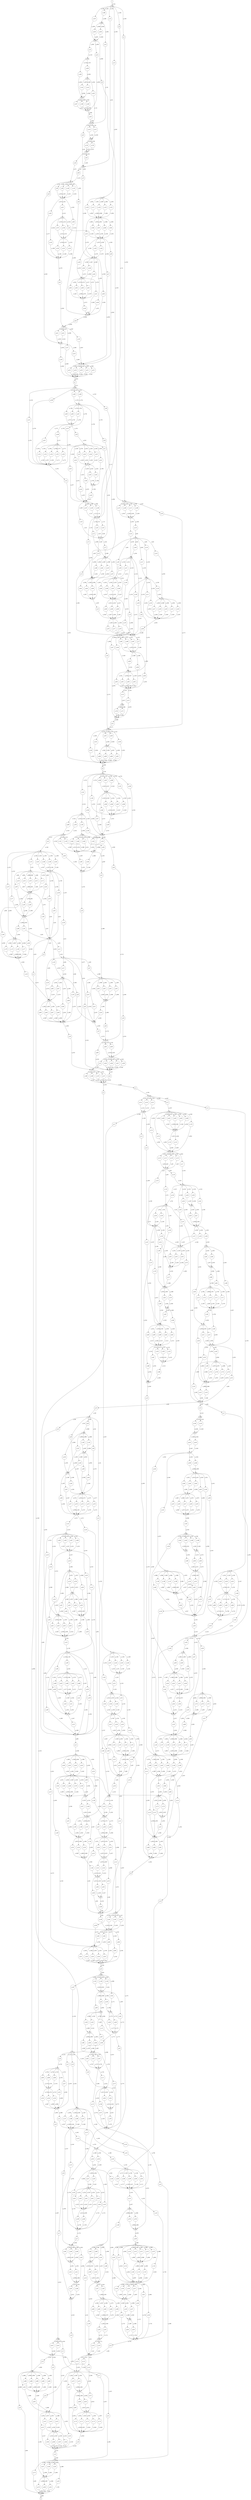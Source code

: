 digraph G {
subgraph place
 {
graph [shape=circle,color=gray];
node [shape=circle];
i;
o;
p_0;
p_1;
p_10;
p_100;
p_101;
p_102;
p_103;
p_104;
p_105;
p_106;
p_107;
p_108;
p_109;
p_11;
p_110;
p_111;
p_112;
p_113;
p_114;
p_115;
p_116;
p_117;
p_118;
p_119;
p_12;
p_120;
p_121;
p_122;
p_123;
p_124;
p_125;
p_126;
p_127;
p_128;
p_129;
p_13;
p_130;
p_131;
p_132;
p_133;
p_134;
p_135;
p_136;
p_137;
p_138;
p_139;
p_14;
p_140;
p_141;
p_142;
p_143;
p_144;
p_145;
p_146;
p_147;
p_148;
p_149;
p_15;
p_150;
p_151;
p_152;
p_153;
p_154;
p_155;
p_156;
p_157;
p_158;
p_159;
p_16;
p_160;
p_161;
p_162;
p_163;
p_164;
p_165;
p_166;
p_167;
p_168;
p_169;
p_17;
p_170;
p_171;
p_172;
p_173;
p_174;
p_175;
p_176;
p_177;
p_178;
p_179;
p_18;
p_180;
p_181;
p_182;
p_183;
p_184;
p_185;
p_186;
p_187;
p_188;
p_189;
p_19;
p_190;
p_191;
p_192;
p_193;
p_194;
p_195;
p_196;
p_197;
p_198;
p_199;
p_2;
p_20;
p_200;
p_201;
p_202;
p_203;
p_204;
p_205;
p_206;
p_207;
p_208;
p_209;
p_21;
p_210;
p_211;
p_212;
p_213;
p_214;
p_215;
p_216;
p_217;
p_218;
p_219;
p_22;
p_220;
p_221;
p_222;
p_223;
p_224;
p_225;
p_226;
p_227;
p_228;
p_229;
p_23;
p_230;
p_231;
p_232;
p_233;
p_234;
p_235;
p_236;
p_237;
p_238;
p_239;
p_24;
p_240;
p_241;
p_242;
p_243;
p_244;
p_245;
p_246;
p_247;
p_248;
p_249;
p_25;
p_250;
p_251;
p_252;
p_253;
p_254;
p_255;
p_256;
p_257;
p_258;
p_259;
p_26;
p_260;
p_261;
p_262;
p_263;
p_264;
p_265;
p_266;
p_267;
p_268;
p_269;
p_27;
p_270;
p_271;
p_272;
p_273;
p_274;
p_275;
p_276;
p_277;
p_278;
p_279;
p_28;
p_280;
p_281;
p_282;
p_283;
p_284;
p_285;
p_286;
p_287;
p_288;
p_289;
p_29;
p_290;
p_291;
p_292;
p_293;
p_294;
p_295;
p_296;
p_297;
p_298;
p_299;
p_3;
p_30;
p_300;
p_301;
p_302;
p_303;
p_304;
p_305;
p_306;
p_307;
p_308;
p_309;
p_31;
p_310;
p_311;
p_312;
p_313;
p_314;
p_315;
p_316;
p_317;
p_318;
p_319;
p_32;
p_320;
p_321;
p_322;
p_323;
p_324;
p_325;
p_326;
p_327;
p_328;
p_329;
p_33;
p_330;
p_331;
p_332;
p_333;
p_334;
p_335;
p_336;
p_337;
p_338;
p_339;
p_34;
p_340;
p_341;
p_342;
p_343;
p_344;
p_345;
p_346;
p_347;
p_348;
p_349;
p_35;
p_350;
p_351;
p_352;
p_353;
p_354;
p_355;
p_356;
p_357;
p_358;
p_359;
p_36;
p_360;
p_361;
p_362;
p_363;
p_364;
p_365;
p_366;
p_367;
p_368;
p_369;
p_37;
p_370;
p_371;
p_372;
p_373;
p_374;
p_375;
p_376;
p_377;
p_378;
p_379;
p_38;
p_380;
p_381;
p_382;
p_383;
p_384;
p_385;
p_386;
p_387;
p_388;
p_389;
p_39;
p_390;
p_391;
p_392;
p_393;
p_394;
p_395;
p_396;
p_397;
p_398;
p_399;
p_4;
p_40;
p_400;
p_401;
p_402;
p_403;
p_404;
p_405;
p_406;
p_407;
p_408;
p_409;
p_41;
p_410;
p_411;
p_412;
p_413;
p_414;
p_415;
p_416;
p_417;
p_418;
p_419;
p_42;
p_420;
p_421;
p_422;
p_423;
p_424;
p_425;
p_426;
p_427;
p_428;
p_429;
p_43;
p_430;
p_431;
p_432;
p_433;
p_434;
p_435;
p_436;
p_437;
p_438;
p_439;
p_44;
p_440;
p_441;
p_442;
p_443;
p_444;
p_445;
p_446;
p_447;
p_448;
p_449;
p_45;
p_450;
p_451;
p_452;
p_453;
p_454;
p_455;
p_456;
p_457;
p_458;
p_459;
p_46;
p_460;
p_461;
p_462;
p_463;
p_464;
p_465;
p_466;
p_467;
p_468;
p_469;
p_47;
p_470;
p_471;
p_472;
p_473;
p_474;
p_475;
p_476;
p_477;
p_478;
p_479;
p_48;
p_480;
p_481;
p_482;
p_483;
p_484;
p_485;
p_486;
p_487;
p_488;
p_489;
p_49;
p_490;
p_491;
p_492;
p_493;
p_494;
p_495;
p_496;
p_497;
p_498;
p_499;
p_5;
p_50;
p_500;
p_501;
p_502;
p_503;
p_504;
p_505;
p_506;
p_507;
p_508;
p_509;
p_51;
p_510;
p_511;
p_512;
p_513;
p_514;
p_515;
p_516;
p_517;
p_518;
p_519;
p_52;
p_520;
p_521;
p_522;
p_523;
p_524;
p_525;
p_526;
p_527;
p_528;
p_529;
p_53;
p_530;
p_531;
p_532;
p_533;
p_534;
p_535;
p_536;
p_537;
p_538;
p_539;
p_54;
p_540;
p_541;
p_542;
p_543;
p_544;
p_545;
p_546;
p_547;
p_548;
p_549;
p_55;
p_550;
p_551;
p_552;
p_553;
p_554;
p_555;
p_556;
p_557;
p_558;
p_559;
p_56;
p_560;
p_561;
p_562;
p_563;
p_564;
p_565;
p_566;
p_567;
p_568;
p_569;
p_57;
p_570;
p_571;
p_572;
p_573;
p_574;
p_575;
p_576;
p_577;
p_578;
p_579;
p_58;
p_580;
p_581;
p_582;
p_583;
p_584;
p_585;
p_586;
p_587;
p_588;
p_589;
p_59;
p_590;
p_591;
p_592;
p_593;
p_594;
p_595;
p_596;
p_597;
p_598;
p_599;
p_6;
p_60;
p_600;
p_601;
p_602;
p_603;
p_604;
p_605;
p_606;
p_607;
p_608;
p_609;
p_61;
p_610;
p_611;
p_612;
p_613;
p_614;
p_615;
p_616;
p_617;
p_618;
p_619;
p_62;
p_620;
p_621;
p_622;
p_623;
p_624;
p_625;
p_626;
p_627;
p_628;
p_629;
p_63;
p_630;
p_631;
p_632;
p_633;
p_634;
p_635;
p_636;
p_637;
p_638;
p_639;
p_64;
p_640;
p_641;
p_642;
p_643;
p_644;
p_645;
p_646;
p_647;
p_648;
p_649;
p_65;
p_650;
p_651;
p_652;
p_653;
p_654;
p_655;
p_656;
p_657;
p_658;
p_659;
p_66;
p_660;
p_661;
p_662;
p_663;
p_664;
p_665;
p_666;
p_667;
p_668;
p_669;
p_67;
p_670;
p_671;
p_672;
p_673;
p_674;
p_675;
p_676;
p_677;
p_678;
p_679;
p_68;
p_680;
p_681;
p_682;
p_683;
p_684;
p_685;
p_686;
p_687;
p_688;
p_689;
p_69;
p_690;
p_691;
p_692;
p_693;
p_694;
p_695;
p_696;
p_697;
p_698;
p_699;
p_7;
p_70;
p_700;
p_701;
p_702;
p_703;
p_704;
p_705;
p_706;
p_707;
p_708;
p_709;
p_71;
p_710;
p_711;
p_712;
p_713;
p_714;
p_715;
p_716;
p_717;
p_718;
p_719;
p_72;
p_720;
p_721;
p_722;
p_723;
p_724;
p_725;
p_726;
p_727;
p_728;
p_729;
p_73;
p_730;
p_731;
p_732;
p_733;
p_734;
p_735;
p_736;
p_737;
p_738;
p_739;
p_74;
p_740;
p_741;
p_742;
p_743;
p_744;
p_745;
p_746;
p_747;
p_748;
p_749;
p_75;
p_750;
p_751;
p_752;
p_753;
p_754;
p_755;
p_756;
p_757;
p_758;
p_759;
p_76;
p_760;
p_761;
p_762;
p_763;
p_764;
p_765;
p_766;
p_767;
p_768;
p_769;
p_77;
p_770;
p_771;
p_772;
p_773;
p_774;
p_775;
p_776;
p_777;
p_778;
p_779;
p_78;
p_780;
p_781;
p_782;
p_783;
p_784;
p_785;
p_786;
p_787;
p_788;
p_789;
p_79;
p_790;
p_791;
p_792;
p_793;
p_794;
p_795;
p_796;
p_797;
p_798;
p_799;
p_8;
p_80;
p_800;
p_801;
p_802;
p_803;
p_804;
p_805;
p_806;
p_807;
p_808;
p_809;
p_81;
p_810;
p_811;
p_812;
p_813;
p_814;
p_815;
p_816;
p_817;
p_818;
p_819;
p_82;
p_820;
p_821;
p_822;
p_823;
p_824;
p_825;
p_826;
p_827;
p_828;
p_829;
p_83;
p_830;
p_831;
p_832;
p_833;
p_834;
p_835;
p_836;
p_837;
p_838;
p_839;
p_84;
p_840;
p_841;
p_842;
p_843;
p_844;
p_845;
p_846;
p_847;
p_848;
p_849;
p_85;
p_86;
p_87;
p_88;
p_89;
p_9;
p_90;
p_91;
p_92;
p_93;
p_94;
p_95;
p_96;
p_97;
p_98;
p_99;
}
subgraph transitions
 {
node [shape=rect,height=0.2];
t_109;
t_111;
t_113;
t_118;
t_130;
t_139;
t_147;
t_150;
t_151;
t_153;
t_154;
t_156;
t_158;
t_159;
t_164;
t_170;
t_174;
t_177;
t_178;
t_179;
t_184;
t_185;
t_186;
t_188;
t_192;
t_193;
t_194;
t_197;
t_198;
t_200;
t_204;
t_205;
t_206;
t_207;
t_210;
t_213;
t_216;
t_217;
t_220;
t_221;
t_222;
t_225;
t_230;
t_235;
t_236;
t_240;
t_242;
t_244;
t_245;
t_247;
t_249;
t_250;
t_253;
t_255;
t_256;
t_257;
t_258;
t_259;
t_261;
t_265;
t_267;
t_268;
t_269;
t_270;
t_271;
t_273;
t_278;
t_281;
t_282;
t_286;
t_289;
t_290;
t_293;
t_295;
t_296;
t_297;
t_298;
t_299;
t_300;
t_301;
t_302;
t_304;
t_305;
t_307;
t_308;
t_309;
t_310;
t_311;
t_312;
t_313;
t_314;
t_315;
t_316;
t_317;
t_319;
t_320;
t_321;
t_325;
t_326;
t_328;
t_330;
t_332;
t_334;
t_336;
t_337;
t_339;
t_341;
t_342;
t_343;
t_344;
t_345;
t_348;
t_349;
t_351;
t_354;
t_355;
t_356;
t_357;
t_359;
t_360;
t_361;
t_362;
t_363;
t_364;
t_366;
t_367;
t_368;
t_369;
t_370;
t_371;
t_372;
t_373;
t_374;
t_375;
t_377;
t_378;
t_379;
t_380;
t_381;
t_382;
t_383;
t_384;
t_386;
t_387;
t_388;
t_390;
t_391;
t_393;
t_394;
t_395;
t_396;
t_398;
t_400;
t_401;
t_402;
t_403;
t_404;
t_405;
t_406;
t_408;
t_409;
t_410;
t_411;
t_412;
t_414;
t_415;
t_416;
t_418;
t_419;
t_421;
t_422;
t_423;
t_425;
t_427;
t_428;
t_429;
t_430;
t_431;
t_432;
t_433;
t_434;
t_435;
t_436;
t_437;
t_438;
t_439;
t_44;
t_440;
t_442;
t_443;
t_444;
t_445;
t_448;
t_449;
t_451;
t_452;
t_453;
t_454;
t_455;
t_456;
t_457;
t_458;
t_459;
t_460;
t_461;
t_462;
t_463;
t_464;
t_465;
t_466;
t_467;
t_468;
t_469;
t_470;
t_471;
t_472;
t_473;
t_474;
t_475;
t_476;
t_478;
t_479;
t_480;
t_481;
t_482;
t_483;
t_484;
t_485;
t_486;
t_487;
t_488;
t_489;
t_490;
t_491;
t_492;
t_493;
t_494;
t_495;
t_496;
t_497;
t_498;
t_499;
t_500;
t_501;
t_56;
t_62;
t_75;
t_83;
t_87;
t_95;
t_97;
t_99;
}
p_257->t_153[label="a_1000"]
p_258->t_153[label="a_1002"]
p_259->t_153[label="a_1004"]
p_260->t_153[label="a_1006"]
p_111->t_154[label="a_1007"]
p_112->t_154[label="a_1011"]
t_154->p_261[label="a_1013"]
t_154->p_262[label="a_1015"]
t_154->p_263[label="a_1017"]
t_154->p_264[label="a_1019"]
p_100->t_156[label="a_1021"]
p_101->t_156[label="a_1022"]
p_98->t_156[label="a_1023"]
p_99->t_156[label="a_1024"]
t_156->p_265[label="a_1027"]
t_156->p_266[label="a_1029"]
t_156->p_267[label="a_1031"]
p_6->t_158[label="a_1033"]
p_5->t_158[label="a_1034"]
t_159->p_131[label="a_1035"]
t_159->p_132[label="a_1036"]
t_158->p_39[label="a_1037"]
t_158->p_268[label="a_1038"]
p_268->t_159[label="a_1039"]
t_158->p_269[label="a_1040"]
p_269->t_159[label="a_1041"]
t_158->p_270[label="a_1042"]
p_270->t_159[label="a_1043"]
t_158->p_271[label="a_1044"]
p_271->t_159[label="a_1045"]
p_193->t_164[label="a_1081"]
p_196->t_164[label="a_1082"]
p_276->t_164[label="a_1085"]
p_277->t_164[label="a_1086"]
t_164->p_279[label="a_1089"]
t_164->p_280[label="a_1091"]
t_164->p_281[label="a_1093"]
p_35->t_170[label="a_1120"]
t_170->p_289[label="a_1124"]
t_170->p_290[label="a_1126"]
p_232->t_174[label="a_1138"]
p_231->t_174[label="a_1139"]
t_174->p_258[label="a_1141"]
t_174->p_259[label="a_1142"]
t_174->p_260[label="a_1143"]
t_174->p_294[label="a_1144"]
t_174->p_295[label="a_1146"]
t_177->p_93[label="a_1149"]
t_177->p_29[label="a_1150"]
t_177->p_37[label="a_1151"]
t_177->p_38[label="a_1152"]
p_296->t_177[label="a_1156"]
p_297->t_177[label="a_1158"]
p_105->t_178[label="a_1159"]
p_102->t_179[label="a_1160"]
p_104->t_179[label="a_1161"]
t_179->p_151[label="a_1162"]
t_179->p_150[label="a_1163"]
t_178->p_298[label="a_1164"]
p_298->t_179[label="a_1165"]
t_178->p_299[label="a_1166"]
p_299->t_179[label="a_1167"]
t_178->p_300[label="a_1168"]
p_300->t_179[label="a_1169"]
t_178->p_301[label="a_1170"]
p_301->t_179[label="a_1171"]
t_178->p_302[label="a_1172"]
p_302->t_179[label="a_1173"]
p_1->t_184[label="a_1204"]
t_185->p_14[label="a_1205"]
t_185->p_11[label="a_1206"]
t_184->p_12[label="a_1207"]
t_185->p_13[label="a_1208"]
t_184->p_15[label="a_1209"]
t_184->p_312[label="a_1210"]
p_312->t_185[label="a_1211"]
t_184->p_313[label="a_1212"]
p_313->t_185[label="a_1213"]
t_184->p_314[label="a_1214"]
p_314->t_185[label="a_1215"]
p_192->t_186[label="a_1216"]
p_166->t_186[label="a_1218"]
t_186->p_315[label="a_1224"]
t_186->p_316[label="a_1226"]
p_218->t_188[label="a_1228"]
p_217->t_188[label="a_1229"]
t_188->p_78[label="a_1232"]
t_188->p_80[label="a_1233"]
t_188->p_317[label="a_1234"]
t_188->p_318[label="a_1236"]
t_188->p_319[label="a_1238"]
p_22->t_192[label="a_1250"]
t_193->p_251[label="a_1251"]
t_192->p_250[label="a_1252"]
t_193->p_252[label="a_1253"]
t_192->p_323[label="a_1254"]
p_323->t_193[label="a_1255"]
t_192->p_324[label="a_1256"]
p_324->t_193[label="a_1257"]
t_192->p_325[label="a_1258"]
p_325->t_193[label="a_1259"]
t_192->p_326[label="a_1260"]
p_326->t_193[label="a_1261"]
p_316->t_194[label="a_1262"]
p_149->t_194[label="a_1263"]
p_315->t_194[label="a_1264"]
t_194->p_327[label="a_1270"]
t_194->p_328[label="a_1272"]
t_194->p_329[label="a_1274"]
p_265->t_197[label="a_1277"]
t_197->p_81[label="a_1279"]
p_330->t_197[label="a_1282"]
p_331->t_197[label="a_1284"]
p_332->t_197[label="a_1286"]
p_333->t_197[label="a_1288"]
p_14->t_198[label="a_1289"]
p_116->t_198[label="a_1290"]
p_194->t_198[label="a_1294"]
p_195->t_198[label="a_1295"]
t_198->p_275[label="a_1297"]
t_198->p_278[label="a_1299"]
t_198->p_334[label="a_1300"]
t_198->p_335[label="a_1302"]
p_188->t_200[label="a_1304"]
p_131->t_200[label="a_1305"]
t_200->p_336[label="a_1310"]
t_200->p_337[label="a_1312"]
t_200->p_338[label="a_1314"]
t_200->p_339[label="a_1316"]
t_200->p_340[label="a_1318"]
p_250->t_204[label="a_1331"]
p_251->t_204[label="a_1332"]
p_252->t_205[label="a_1333"]
t_205->p_164[label="a_1334"]
t_204->p_163[label="a_1335"]
t_205->p_165[label="a_1336"]
t_205->p_166[label="a_1337"]
t_205->p_167[label="a_1338"]
t_204->p_344[label="a_1339"]
p_344->t_205[label="a_1340"]
t_204->p_345[label="a_1341"]
p_345->t_205[label="a_1342"]
t_204->p_346[label="a_1343"]
p_346->t_205[label="a_1344"]
p_61->t_206[label="a_1345"]
t_207->p_158[label="a_1346"]
t_207->p_156[label="a_1347"]
t_207->p_159[label="a_1348"]
t_207->p_162[label="a_1349"]
t_206->p_174[label="a_1350"]
t_206->p_175[label="a_1351"]
t_207->p_176[label="a_1352"]
t_206->p_177[label="a_1353"]
t_206->p_347[label="a_1354"]
p_347->t_207[label="a_1355"]
t_206->p_348[label="a_1356"]
p_348->t_207[label="a_1357"]
t_206->p_349[label="a_1358"]
p_349->t_207[label="a_1359"]
t_206->p_350[label="a_1360"]
p_350->t_207[label="a_1361"]
p_9->t_210[label="a_1375"]
p_274->t_210[label="a_1378"]
t_210->p_105[label="a_1380"]
t_210->p_354[label="a_1382"]
t_210->p_355[label="a_1384"]
t_213->p_286[label="a_1387"]
t_213->p_285[label="a_1389"]
t_213->p_287[label="a_1390"]
p_356->t_213[label="a_1393"]
p_357->t_213[label="a_1395"]
p_358->t_213[label="a_1397"]
p_148->t_216[label="a_1411"]
p_221->t_216[label="a_1412"]
p_222->t_216[label="a_1413"]
t_217->p_249[label="a_1414"]
t_216->p_248[label="a_1415"]
t_216->p_363[label="a_1416"]
p_363->t_217[label="a_1417"]
t_216->p_364[label="a_1418"]
p_364->t_217[label="a_1419"]
p_29->t_220[label="a_1434"]
p_31->t_221[label="a_1435"]
p_4->t_220[label="a_1436"]
t_221->p_58[label="a_1437"]
t_220->p_102[label="a_1438"]
t_221->p_103[label="a_1439"]
t_221->p_272[label="a_1440"]
t_220->p_273[label="a_1441"]
t_221->p_274[label="a_1442"]
t_220->p_368[label="a_1443"]
p_368->t_221[label="a_1444"]
t_220->p_369[label="a_1445"]
p_369->t_221[label="a_1446"]
t_220->p_370[label="a_1447"]
p_370->t_221[label="a_1448"]
t_220->p_371[label="a_1449"]
p_371->t_221[label="a_1450"]
p_72->t_222[label="a_1451"]
p_113->t_222[label="a_1452"]
p_114->t_222[label="a_1453"]
t_222->p_51[label="a_1457"]
t_222->p_54[label="a_1458"]
t_222->p_372[label="a_1459"]
t_222->p_373[label="a_1461"]
t_222->p_374[label="a_1463"]
t_222->p_375[label="a_1465"]
p_189->t_225[label="a_1468"]
p_338->t_225[label="a_1473"]
p_339->t_225[label="a_1474"]
t_225->p_77[label="a_1475"]
p_376->t_225[label="a_1477"]
p_377->t_225[label="a_1479"]
p_378->t_225[label="a_1481"]
p_379->t_225[label="a_1483"]
p_7->t_230[label="a_1511"]
t_230->p_309[label="a_1515"]
t_230->p_311[label="a_1516"]
t_230->p_48[label="a_1519"]
t_230->p_388[label="a_1521"]
t_230->p_389[label="a_1523"]
t_235->p_59[label="a_1541"]
p_392->t_235[label="a_1546"]
p_393->t_235[label="a_1548"]
p_394->t_235[label="a_1550"]
p_395->t_235[label="a_1552"]
i->t_236[label="a_1553"]
t_236->p_32[label="a_1555"]
t_236->p_33[label="a_1556"]
t_236->p_5[label="a_1559"]
t_236->p_8[label="a_1561"]
t_236->p_396[label="a_1562"]
t_236->p_397[label="a_1564"]
p_240->t_240[label="a_1576"]
p_239->t_240[label="a_1578"]
p_241->t_240[label="a_1579"]
p_70->t_240[label="a_1580"]
t_240->p_400[label="a_1583"]
t_240->p_401[label="a_1585"]
t_240->p_402[label="a_1587"]
t_240->p_403[label="a_1589"]
t_240->p_404[label="a_1591"]
p_201->t_242[label="a_1593"]
p_177->t_242[label="a_1595"]
p_199->t_242[label="a_1597"]
p_200->t_242[label="a_1598"]
p_202->t_242[label="a_1599"]
t_242->p_161[label="a_1601"]
t_242->p_405[label="a_1602"]
t_242->p_406[label="a_1604"]
p_321->t_244[label="a_1606"]
p_30->t_245[label="a_1607"]
p_320->t_244[label="a_1608"]
p_322->t_244[label="a_1609"]
t_245->p_28[label="a_1610"]
t_244->p_407[label="a_1611"]
p_407->t_245[label="a_1612"]
t_244->p_408[label="a_1613"]
p_408->t_245[label="a_1614"]
p_294->t_247[label="a_1616"]
t_247->p_257[label="a_1617"]
p_409->t_247[label="a_1619"]
p_410->t_247[label="a_1621"]
p_411->t_247[label="a_1623"]
p_412->t_247[label="a_1625"]
p_68->t_249[label="a_1628"]
t_249->p_97[label="a_1629"]
p_413->t_249[label="a_1633"]
p_414->t_249[label="a_1635"]
p_415->t_249[label="a_1637"]
p_354->t_250[label="a_1638"]
p_273->t_250[label="a_1640"]
p_355->t_250[label="a_1641"]
t_250->p_104[label="a_1643"]
t_250->p_416[label="a_1644"]
t_250->p_417[label="a_1646"]
t_250->p_418[label="a_1648"]
t_250->p_419[label="a_1650"]
p_400->t_253[label="a_1654"]
p_404->t_253[label="a_1657"]
p_84->t_253[label="a_1658"]
t_253->p_85[label="a_1659"]
p_420->t_253[label="a_1661"]
p_421->t_253[label="a_1663"]
t_255->p_186[label="a_1666"]
t_255->p_143[label="a_1667"]
t_255->p_185[label="a_1668"]
t_255->p_187[label="a_1669"]
p_422->t_255[label="a_1671"]
p_423->t_255[label="a_1673"]
p_424->t_255[label="a_1675"]
p_425->t_255[label="a_1677"]
p_426->t_255[label="a_1679"]
p_26->t_256[label="a_1680"]
p_51->t_256[label="a_1681"]
p_54->t_257[label="a_1682"]
p_55->t_256[label="a_1683"]
t_257->p_181[label="a_1684"]
t_256->p_178[label="a_1685"]
t_257->p_179[label="a_1686"]
t_257->p_180[label="a_1687"]
t_256->p_182[label="a_1688"]
t_256->p_427[label="a_1689"]
p_427->t_257[label="a_1690"]
t_256->p_428[label="a_1691"]
p_428->t_257[label="a_1692"]
t_256->p_429[label="a_1693"]
p_429->t_257[label="a_1694"]
p_384->t_258[label="a_1695"]
p_385->t_258[label="a_1696"]
p_386->t_258[label="a_1697"]
p_387->t_259[label="a_1698"]
t_259->p_173[label="a_1699"]
t_258->p_170[label="a_1700"]
t_259->p_171[label="a_1701"]
t_258->p_430[label="a_1702"]
p_430->t_259[label="a_1703"]
t_258->p_431[label="a_1704"]
p_431->t_259[label="a_1705"]
t_258->p_432[label="a_1706"]
p_432->t_259[label="a_1707"]
t_261->p_133[label="a_1710"]
t_261->p_135[label="a_1711"]
p_433->t_261[label="a_1713"]
p_434->t_261[label="a_1715"]
p_272->t_265[label="a_1728"]
p_418->t_265[label="a_1730"]
p_419->t_265[label="a_1731"]
t_265->p_57[label="a_1732"]
p_438->t_265[label="a_1734"]
p_439->t_265[label="a_1736"]
p_440->t_265[label="a_1738"]
p_150->t_267[label="a_1740"]
p_293->t_267[label="a_1742"]
t_267->p_25[label="a_1743"]
p_441->t_267[label="a_1745"]
p_442->t_267[label="a_1747"]
p_443->t_267[label="a_1749"]
p_444->t_267[label="a_1751"]
p_445->t_267[label="a_1753"]
p_388->t_268[label="a_1754"]
p_389->t_268[label="a_1755"]
t_269->p_308[label="a_1756"]
t_269->p_307[label="a_1757"]
t_268->p_310[label="a_1758"]
t_268->p_46[label="a_1759"]
t_268->p_47[label="a_1760"]
t_269->p_49[label="a_1761"]
t_268->p_446[label="a_1762"]
p_446->t_269[label="a_1763"]
t_268->p_447[label="a_1764"]
p_447->t_269[label="a_1765"]
t_268->p_448[label="a_1766"]
p_448->t_269[label="a_1767"]
p_359->t_270[label="a_1768"]
p_360->t_271[label="a_1769"]
p_361->t_271[label="a_1770"]
p_362->t_270[label="a_1771"]
t_271->p_92[label="a_1772"]
t_271->p_296[label="a_1773"]
t_270->p_449[label="a_1774"]
p_449->t_271[label="a_1775"]
t_270->p_450[label="a_1776"]
p_450->t_271[label="a_1777"]
t_273->p_423[label="a_1780"]
p_451->t_273[label="a_1786"]
p_452->t_273[label="a_1788"]
p_453->t_273[label="a_1790"]
p_106->t_278[label="a_1818"]
t_278->p_380[label="a_1820"]
t_278->p_382[label="a_1821"]
t_278->p_461[label="a_1823"]
t_278->p_462[label="a_1825"]
p_23->t_281[label="a_1828"]
p_336->t_281[label="a_1829"]
t_281->p_376[label="a_1832"]
t_281->p_377[label="a_1833"]
t_281->p_379[label="a_1835"]
p_463->t_281[label="a_1837"]
p_464->t_281[label="a_1839"]
p_465->t_281[label="a_1841"]
p_281->t_282[label="a_1842"]
p_279->t_282[label="a_1846"]
t_282->p_466[label="a_1849"]
t_282->p_467[label="a_1851"]
p_52->t_286[label="a_1866"]
p_454->t_286[label="a_1868"]
p_455->t_286[label="a_1869"]
t_286->p_471[label="a_1872"]
t_286->p_472[label="a_1874"]
t_286->p_473[label="a_1876"]
t_286->p_474[label="a_1878"]
t_286->p_475[label="a_1880"]
t_289->p_443[label="a_1884"]
t_289->p_444[label="a_1887"]
p_476->t_289[label="a_1890"]
p_477->t_289[label="a_1892"]
p_73->t_290[label="a_1893"]
p_46->t_290[label="a_1894"]
p_74->t_290[label="a_1895"]
t_290->p_478[label="a_1899"]
t_290->p_479[label="a_1901"]
t_290->p_480[label="a_1903"]
t_290->p_481[label="a_1905"]
p_304->t_293[label="a_1908"]
p_306->t_293[label="a_1910"]
p_352->t_293[label="a_1911"]
t_293->p_283[label="a_1913"]
p_482->t_293[label="a_1915"]
p_483->t_293[label="a_1917"]
p_484->t_293[label="a_1919"]
p_485->t_293[label="a_1921"]
p_275->t_295[label="a_1924"]
t_295->p_18[label="a_1928"]
p_486->t_295[label="a_1930"]
p_487->t_295[label="a_1932"]
p_488->t_295[label="a_1934"]
p_212->t_296[label="a_1935"]
p_13->t_297[label="a_1936"]
p_147->t_296[label="a_1937"]
p_210->t_296[label="a_1938"]
p_211->t_296[label="a_1939"]
p_213->t_296[label="a_1940"]
p_214->t_297[label="a_1941"]
t_297->p_9[label="a_1942"]
t_296->p_489[label="a_1943"]
p_489->t_297[label="a_1944"]
t_296->p_490[label="a_1945"]
p_490->t_297[label="a_1946"]
t_296->p_491[label="a_1947"]
p_491->t_297[label="a_1948"]
p_57->t_298[label="a_1949"]
p_58->t_298[label="a_1950"]
t_299->p_321[label="a_1951"]
t_298->p_320[label="a_1952"]
t_299->p_322[label="a_1953"]
t_298->p_492[label="a_1954"]
p_492->t_299[label="a_1955"]
t_298->p_493[label="a_1956"]
p_493->t_299[label="a_1957"]
t_298->p_494[label="a_1958"]
p_494->t_299[label="a_1959"]
p_78->t_300[label="a_1960"]
p_77->t_301[label="a_1961"]
p_79->t_300[label="a_1962"]
t_301->p_458[label="a_1963"]
t_300->p_40[label="a_1964"]
t_301->p_456[label="a_1965"]
t_300->p_457[label="a_1966"]
t_300->p_459[label="a_1967"]
t_301->p_460[label="a_1968"]
t_300->p_495[label="a_1969"]
p_495->t_301[label="a_1970"]
t_300->p_496[label="a_1971"]
p_496->t_301[label="a_1972"]
t_300->p_497[label="a_1973"]
p_497->t_301[label="a_1974"]
p_19->t_302[label="a_1975"]
t_302->p_498[label="a_1980"]
t_302->p_499[label="a_1982"]
t_302->p_500[label="a_1984"]
t_302->p_501[label="a_1986"]
p_62->t_304[label="a_1988"]
p_67->t_304[label="a_1989"]
t_305->p_96[label="a_1990"]
t_304->p_413[label="a_1991"]
t_305->p_414[label="a_1992"]
t_304->p_415[label="a_1993"]
t_304->p_95[label="a_1994"]
t_304->p_502[label="a_1995"]
p_502->t_305[label="a_1996"]
t_304->p_503[label="a_1997"]
p_503->t_305[label="a_1998"]
t_304->p_504[label="a_1999"]
p_504->t_305[label="a_2000"]
t_304->p_505[label="a_2001"]
p_505->t_305[label="a_2002"]
p_36->t_307[label="a_2005"]
t_307->p_183[label="a_2006"]
p_506->t_307[label="a_2009"]
p_507->t_307[label="a_2011"]
p_508->t_307[label="a_2013"]
p_500->t_308[label="a_2014"]
p_498->t_309[label="a_2015"]
p_499->t_308[label="a_2016"]
p_501->t_309[label="a_2017"]
t_309->p_246[label="a_2018"]
t_308->p_134[label="a_2019"]
t_309->p_136[label="a_2020"]
t_309->p_247[label="a_2021"]
t_308->p_509[label="a_2022"]
p_509->t_309[label="a_2023"]
t_308->p_510[label="a_2024"]
p_510->t_309[label="a_2025"]
p_382->t_310[label="a_2026"]
p_380->t_311[label="a_2027"]
p_381->t_310[label="a_2028"]
p_383->t_311[label="a_2029"]
t_311->p_205[label="a_2030"]
t_311->p_155[label="a_2031"]
t_311->p_203[label="a_2032"]
t_310->p_204[label="a_2033"]
t_311->p_206[label="a_2034"]
t_310->p_511[label="a_2035"]
p_511->t_311[label="a_2036"]
t_310->p_512[label="a_2037"]
p_512->t_311[label="a_2038"]
p_290->t_312[label="a_2039"]
p_289->t_313[label="a_2040"]
t_313->p_507[label="a_2041"]
t_312->p_184[label="a_2042"]
t_313->p_506[label="a_2043"]
t_313->p_508[label="a_2044"]
t_312->p_513[label="a_2045"]
p_513->t_313[label="a_2046"]
t_312->p_514[label="a_2047"]
p_514->t_313[label="a_2048"]
p_319->t_314[label="a_2049"]
p_219->t_314[label="a_2050"]
p_317->t_315[label="a_2051"]
p_318->t_315[label="a_2052"]
t_315->p_189[label="a_2053"]
t_314->p_515[label="a_2054"]
p_515->t_315[label="a_2055"]
t_314->p_516[label="a_2056"]
p_516->t_315[label="a_2057"]
t_314->p_517[label="a_2058"]
p_517->t_315[label="a_2059"]
t_314->p_518[label="a_2060"]
p_518->t_315[label="a_2061"]
t_314->p_519[label="a_2062"]
p_519->t_315[label="a_2063"]
p_329->t_316[label="a_2064"]
p_327->t_316[label="a_2065"]
p_328->t_316[label="a_2066"]
t_317->p_222[label="a_2067"]
t_316->p_112[label="a_2068"]
t_317->p_220[label="a_2069"]
t_317->p_221[label="a_2070"]
t_316->p_223[label="a_2071"]
t_316->p_520[label="a_2072"]
p_520->t_317[label="a_2073"]
t_316->p_521[label="a_2074"]
p_521->t_317[label="a_2075"]
t_316->p_522[label="a_2076"]
p_522->t_317[label="a_2077"]
p_37->t_319[label="a_2079"]
t_319->p_31[label="a_2080"]
t_319->p_30[label="a_2081"]
p_523->t_319[label="a_2083"]
p_524->t_319[label="a_2085"]
p_525->t_319[label="a_2087"]
p_526->t_319[label="a_2089"]
p_527->t_319[label="a_2091"]
p_94->t_320[label="a_2092"]
t_321->p_386[label="a_2093"]
t_320->p_172[label="a_2094"]
t_321->p_384[label="a_2095"]
t_321->p_385[label="a_2096"]
t_320->p_387[label="a_2097"]
t_320->p_528[label="a_2098"]
p_528->t_321[label="a_2099"]
t_320->p_529[label="a_2100"]
p_529->t_321[label="a_2101"]
p_283->t_325[label="a_2116"]
t_325->p_436[label="a_2117"]
t_325->p_208[label="a_2118"]
t_325->p_435[label="a_2119"]
t_325->p_437[label="a_2120"]
p_533->t_325[label="a_2122"]
p_534->t_325[label="a_2124"]
p_16->t_326[label="a_2125"]
t_326->p_535[label="a_2130"]
t_326->p_536[label="a_2132"]
p_532->t_328[label="a_2134"]
p_530->t_328[label="a_2136"]
t_328->p_537[label="a_2139"]
t_328->p_538[label="a_2141"]
p_118->t_330[label="a_2143"]
p_117->t_330[label="a_2144"]
t_330->p_138[label="a_2147"]
t_330->p_140[label="a_2149"]
t_330->p_539[label="a_2150"]
t_330->p_540[label="a_2152"]
t_330->p_541[label="a_2154"]
t_330->p_542[label="a_2156"]
p_12->t_332[label="a_2158"]
t_332->p_543[label="a_2161"]
t_332->p_544[label="a_2163"]
t_332->p_545[label="a_2165"]
t_332->p_546[label="a_2167"]
t_332->p_547[label="a_2169"]
p_41->t_334[label="a_2171"]
p_39->t_334[label="a_2173"]
p_40->t_334[label="a_2174"]
t_334->p_548[label="a_2176"]
t_334->p_549[label="a_2178"]
t_334->p_550[label="a_2180"]
t_334->p_551[label="a_2182"]
t_334->p_552[label="a_2184"]
p_139->t_336[label="a_2186"]
p_137->t_336[label="a_2187"]
p_140->t_336[label="a_2188"]
p_334->t_337[label="a_2189"]
p_335->t_336[label="a_2190"]
t_337->p_277[label="a_2191"]
t_336->p_276[label="a_2192"]
t_336->p_553[label="a_2193"]
p_553->t_337[label="a_2194"]
t_336->p_554[label="a_2195"]
p_554->t_337[label="a_2196"]
t_336->p_555[label="a_2197"]
p_555->t_337[label="a_2198"]
t_339->p_342[label="a_2200"]
t_339->p_343[label="a_2202"]
p_556->t_339[label="a_2204"]
p_557->t_339[label="a_2206"]
p_558->t_339[label="a_2208"]
p_559->t_339[label="a_2210"]
p_560->t_339[label="a_2212"]
p_436->t_341[label="a_2216"]
t_341->p_207[label="a_2217"]
p_561->t_341[label="a_2219"]
p_562->t_341[label="a_2221"]
p_563->t_341[label="a_2223"]
p_471->t_342[label="a_2224"]
p_28->t_342[label="a_2225"]
p_472->t_342[label="a_2226"]
p_473->t_343[label="a_2227"]
p_474->t_343[label="a_2228"]
p_475->t_342[label="a_2229"]
p_50->t_343[label="a_2230"]
t_343->p_55[label="a_2231"]
t_342->p_564[label="a_2232"]
p_564->t_343[label="a_2233"]
t_342->p_565[label="a_2234"]
p_565->t_343[label="a_2235"]
t_342->p_566[label="a_2236"]
p_566->t_343[label="a_2237"]
t_342->p_567[label="a_2238"]
p_567->t_343[label="a_2239"]
p_43->t_344[label="a_2240"]
p_42->t_345[label="a_2241"]
p_44->t_344[label="a_2242"]
t_345->p_1[label="a_2243"]
t_345->p_3[label="a_2244"]
t_344->p_568[label="a_2245"]
p_568->t_345[label="a_2246"]
t_344->p_569[label="a_2247"]
p_569->t_345[label="a_2248"]
t_344->p_570[label="a_2249"]
p_570->t_345[label="a_2250"]
t_344->p_571[label="a_2251"]
p_571->t_345[label="a_2252"]
p_284->t_348[label="a_2264"]
p_285->t_348[label="a_2265"]
p_286->t_349[label="a_2266"]
p_287->t_349[label="a_2267"]
p_288->t_348[label="a_2268"]
p_88->t_348[label="a_2269"]
p_89->t_348[label="a_2270"]
t_349->p_216[label="a_2271"]
t_349->p_215[label="a_2272"]
t_348->p_574[label="a_2273"]
p_574->t_349[label="a_2274"]
t_348->p_575[label="a_2275"]
p_575->t_349[label="a_2276"]
t_348->p_576[label="a_2277"]
p_576->t_349[label="a_2278"]
t_348->p_577[label="a_2279"]
p_577->t_349[label="a_2280"]
t_348->p_578[label="a_2281"]
p_578->t_349[label="a_2282"]
t_351->p_531[label="a_2284"]
p_579->t_351[label="a_2292"]
p_580->t_351[label="a_2294"]
p_581->t_351[label="a_2296"]
p_582->t_351[label="a_2298"]
p_583->t_351[label="a_2300"]
p_215->t_354[label="a_2313"]
t_355->p_242[label="a_2314"]
t_354->p_229[label="a_2315"]
t_355->p_231[label="a_2316"]
t_355->p_243[label="a_2317"]
t_354->p_244[label="a_2318"]
t_354->p_245[label="a_2319"]
t_354->p_587[label="a_2320"]
p_587->t_355[label="a_2321"]
t_354->p_588[label="a_2322"]
p_588->t_355[label="a_2323"]
t_354->p_589[label="a_2324"]
p_589->t_355[label="a_2325"]
t_354->p_590[label="a_2326"]
p_590->t_355[label="a_2327"]
p_459->t_356[label="a_2328"]
p_456->t_357[label="a_2329"]
p_458->t_357[label="a_2330"]
p_460->t_356[label="a_2331"]
p_80->t_356[label="a_2332"]
t_357->p_573[label="a_2333"]
t_357->p_572[label="a_2334"]
t_356->p_591[label="a_2335"]
p_591->t_357[label="a_2336"]
t_356->p_592[label="a_2337"]
p_592->t_357[label="a_2338"]
t_356->p_593[label="a_2339"]
p_593->t_357[label="a_2340"]
t_356->p_594[label="a_2341"]
p_594->t_357[label="a_2342"]
p_82->t_359[label="a_2344"]
t_359->p_87[label="a_2345"]
t_359->p_238[label="a_2346"]
t_359->p_239[label="a_2347"]
t_359->p_240[label="a_2348"]
t_359->p_86[label="a_2350"]
p_595->t_359[label="a_2352"]
p_596->t_359[label="a_2354"]
p_597->t_359[label="a_2356"]
p_598->t_359[label="a_2358"]
p_246->t_360[label="a_2359"]
p_247->t_360[label="a_2360"]
t_361->p_434[label="a_2361"]
t_361->p_433[label="a_2362"]
t_360->p_599[label="a_2363"]
p_599->t_361[label="a_2364"]
t_360->p_600[label="a_2365"]
p_600->t_361[label="a_2366"]
t_360->p_601[label="a_2367"]
p_601->t_361[label="a_2368"]
t_360->p_602[label="a_2369"]
p_602->t_361[label="a_2370"]
t_360->p_603[label="a_2371"]
p_603->t_361[label="a_2372"]
p_145->t_362[label="a_2373"]
p_144->t_362[label="a_2374"]
p_146->t_363[label="a_2375"]
p_18->t_362[label="a_2376"]
t_363->p_391[label="a_2377"]
t_363->p_210[label="a_2378"]
t_362->p_211[label="a_2379"]
t_362->p_390[label="a_2380"]
t_362->p_604[label="a_2381"]
p_604->t_363[label="a_2382"]
t_362->p_605[label="a_2383"]
p_605->t_363[label="a_2384"]
t_362->p_606[label="a_2385"]
p_606->t_363[label="a_2386"]
t_362->p_607[label="a_2387"]
p_607->t_363[label="a_2388"]
p_375->t_364[label="a_2389"]
p_115->t_364[label="a_2390"]
p_374->t_364[label="a_2393"]
t_364->p_608[label="a_2396"]
t_364->p_609[label="a_2398"]
t_364->p_610[label="a_2400"]
p_81->t_366[label="a_2402"]
p_83->t_367[label="a_2403"]
p_85->t_366[label="a_2404"]
t_367->p_226[label="a_2405"]
t_367->p_224[label="a_2406"]
t_366->p_225[label="a_2407"]
t_366->p_227[label="a_2408"]
t_366->p_611[label="a_2409"]
p_611->t_367[label="a_2410"]
t_366->p_612[label="a_2411"]
p_612->t_367[label="a_2412"]
p_27->t_368[label="a_2413"]
p_11->t_369[label="a_2414"]
t_369->p_71[label="a_2415"]
t_369->p_52[label="a_2416"]
t_369->p_53[label="a_2417"]
t_368->p_72[label="a_2418"]
t_368->p_613[label="a_2419"]
p_613->t_369[label="a_2420"]
t_368->p_614[label="a_2421"]
p_614->t_369[label="a_2422"]
p_49->t_370[label="a_2423"]
p_45->t_371[label="a_2424"]
t_371->p_453[label="a_2425"]
t_370->p_422[label="a_2426"]
t_371->p_424[label="a_2427"]
t_370->p_425[label="a_2428"]
t_371->p_426[label="a_2429"]
t_370->p_451[label="a_2430"]
t_371->p_452[label="a_2431"]
t_370->p_615[label="a_2432"]
p_615->t_371[label="a_2433"]
t_370->p_616[label="a_2434"]
p_616->t_371[label="a_2435"]
t_370->p_617[label="a_2436"]
p_617->t_371[label="a_2437"]
p_536->t_372[label="a_2438"]
p_535->t_372[label="a_2439"]
t_373->p_305[label="a_2440"]
t_373->p_282[label="a_2441"]
t_373->p_398[label="a_2442"]
t_373->p_399[label="a_2443"]
t_372->p_618[label="a_2444"]
p_618->t_373[label="a_2445"]
t_372->p_619[label="a_2446"]
p_619->t_373[label="a_2447"]
p_21->t_374[label="a_2448"]
t_375->p_19[label="a_2449"]
t_375->p_108[label="a_2450"]
t_374->p_110[label="a_2451"]
t_375->p_149[label="a_2452"]
t_375->p_530[label="a_2453"]
t_374->p_532[label="a_2454"]
t_375->p_579[label="a_2455"]
t_374->p_580[label="a_2456"]
t_375->p_581[label="a_2457"]
t_375->p_582[label="a_2458"]
t_375->p_583[label="a_2459"]
t_374->p_620[label="a_2460"]
p_620->t_375[label="a_2461"]
t_374->p_621[label="a_2462"]
p_621->t_375[label="a_2463"]
t_374->p_622[label="a_2464"]
p_622->t_375[label="a_2465"]
t_374->p_623[label="a_2466"]
p_623->t_375[label="a_2467"]
p_437->t_377[label="a_2470"]
t_377->p_562[label="a_2471"]
t_377->p_563[label="a_2473"]
p_624->t_377[label="a_2475"]
p_625->t_377[label="a_2477"]
p_626->t_377[label="a_2479"]
p_627->t_377[label="a_2481"]
p_628->t_377[label="a_2483"]
p_435->t_378[label="a_2484"]
p_282->t_379[label="a_2485"]
t_379->p_627[label="a_2486"]
t_379->p_561[label="a_2487"]
t_379->p_624[label="a_2488"]
t_379->p_625[label="a_2489"]
t_378->p_626[label="a_2490"]
t_379->p_628[label="a_2491"]
t_378->p_629[label="a_2492"]
p_629->t_379[label="a_2493"]
t_378->p_630[label="a_2494"]
p_630->t_379[label="a_2495"]
p_244->t_380[label="a_2496"]
p_242->t_380[label="a_2497"]
p_365->t_381[label="a_2498"]
p_366->t_381[label="a_2499"]
p_367->t_380[label="a_2500"]
p_91->t_381[label="a_2501"]
t_381->p_232[label="a_2502"]
t_380->p_631[label="a_2503"]
p_631->t_381[label="a_2504"]
t_380->p_632[label="a_2505"]
p_632->t_381[label="a_2506"]
t_380->p_633[label="a_2507"]
p_633->t_381[label="a_2508"]
t_380->p_634[label="a_2509"]
p_634->t_381[label="a_2510"]
p_337->t_382[label="a_2511"]
p_190->t_383[label="a_2512"]
p_340->t_382[label="a_2513"]
t_383->p_463[label="a_2514"]
t_383->p_378[label="a_2515"]
t_383->p_464[label="a_2516"]
t_383->p_465[label="a_2517"]
t_382->p_635[label="a_2518"]
p_635->t_383[label="a_2519"]
t_382->p_636[label="a_2520"]
p_636->t_383[label="a_2521"]
t_382->p_637[label="a_2522"]
p_637->t_383[label="a_2523"]
t_382->p_638[label="a_2524"]
p_638->t_383[label="a_2525"]
p_197->t_384[label="a_2526"]
p_278->t_384[label="a_2527"]
p_280->t_384[label="a_2528"]
p_467->t_384[label="a_2530"]
t_384->p_639[label="a_2534"]
t_384->p_640[label="a_2536"]
t_384->p_641[label="a_2538"]
t_384->p_642[label="a_2540"]
t_384->p_643[label="a_2542"]
p_303->t_386[label="a_2544"]
t_387->p_585[label="a_2545"]
t_386->p_209[label="a_2546"]
t_386->p_584[label="a_2547"]
t_386->p_586[label="a_2548"]
t_386->p_644[label="a_2549"]
p_644->t_387[label="a_2550"]
t_386->p_645[label="a_2551"]
p_645->t_387[label="a_2552"]
p_130->t_388[label="a_2553"]
p_127->t_388[label="a_2555"]
t_388->p_68[label="a_2560"]
t_388->p_646[label="a_2561"]
t_388->p_647[label="a_2563"]
t_388->p_648[label="a_2565"]
t_388->p_649[label="a_2567"]
p_402->t_390[label="a_2569"]
p_238->t_390[label="a_2570"]
p_401->t_390[label="a_2571"]
p_403->t_391[label="a_2572"]
t_391->p_420[label="a_2573"]
t_390->p_421[label="a_2574"]
t_390->p_650[label="a_2575"]
p_650->t_391[label="a_2576"]
t_390->p_651[label="a_2577"]
p_651->t_391[label="a_2578"]
t_390->p_652[label="a_2579"]
p_652->t_391[label="a_2580"]
t_390->p_653[label="a_2581"]
p_653->t_391[label="a_2582"]
p_245->t_393[label="a_2584"]
t_393->p_230[label="a_2585"]
t_393->p_366[label="a_2588"]
p_654->t_393[label="a_2591"]
p_655->t_393[label="a_2593"]
p_656->t_393[label="a_2595"]
p_657->t_393[label="a_2597"]
p_396->t_394[label="a_2598"]
p_397->t_395[label="a_2599"]
t_395->p_6[label="a_2600"]
t_394->p_34[label="a_2601"]
t_395->p_35[label="a_2602"]
t_395->p_36[label="a_2603"]
t_394->p_658[label="a_2604"]
p_658->t_395[label="a_2605"]
t_394->p_659[label="a_2606"]
p_659->t_395[label="a_2607"]
p_399->t_396[label="a_2608"]
p_398->t_396[label="a_2609"]
p_63->t_44[label="a_261"]
t_396->p_304[label="a_2611"]
t_396->p_306[label="a_2612"]
t_396->p_660[label="a_2613"]
t_396->p_661[label="a_2615"]
t_396->p_662[label="a_2617"]
t_396->p_663[label="a_2619"]
p_32->t_44[label="a_262"]
p_390->t_398[label="a_2621"]
t_398->p_214[label="a_2625"]
t_398->p_664[label="a_2626"]
t_398->p_665[label="a_2628"]
p_548->t_400[label="a_2630"]
p_24->t_401[label="a_2631"]
p_549->t_401[label="a_2632"]
p_550->t_401[label="a_2633"]
p_551->t_401[label="a_2634"]
p_552->t_400[label="a_2635"]
t_401->p_0[label="a_2636"]
t_400->p_666[label="a_2637"]
p_666->t_401[label="a_2638"]
t_400->p_667[label="a_2639"]
p_667->t_401[label="a_2640"]
t_400->p_668[label="a_2641"]
p_668->t_401[label="a_2642"]
t_400->p_669[label="a_2643"]
p_669->t_401[label="a_2644"]
p_86->t_402[label="a_2645"]
p_224->t_402[label="a_2646"]
p_225->t_402[label="a_2647"]
p_226->t_403[label="a_2648"]
p_227->t_403[label="a_2649"]
p_65->t_44[label="a_265"]
p_87->t_402[label="a_2650"]
t_403->p_7[label="a_2651"]
t_402->p_670[label="a_2652"]
p_670->t_403[label="a_2653"]
t_402->p_671[label="a_2654"]
p_671->t_403[label="a_2655"]
t_402->p_672[label="a_2656"]
p_672->t_403[label="a_2657"]
t_402->p_673[label="a_2658"]
p_673->t_403[label="a_2659"]
t_402->p_674[label="a_2660"]
p_674->t_403[label="a_2661"]
p_660->t_404[label="a_2662"]
p_661->t_404[label="a_2663"]
p_662->t_404[label="a_2664"]
p_663->t_405[label="a_2665"]
t_405->p_303[label="a_2666"]
t_404->p_675[label="a_2667"]
p_675->t_405[label="a_2668"]
t_404->p_676[label="a_2669"]
t_44->p_69[label="a_267"]
p_676->t_405[label="a_2670"]
t_404->p_677[label="a_2671"]
p_677->t_405[label="a_2672"]
t_404->p_678[label="a_2673"]
p_678->t_405[label="a_2674"]
t_404->p_679[label="a_2675"]
p_679->t_405[label="a_2676"]
p_461->t_406[label="a_2677"]
p_462->t_406[label="a_2678"]
t_406->p_680[label="a_2681"]
t_406->p_681[label="a_2683"]
p_53->t_408[label="a_2685"]
p_2->t_408[label="a_2686"]
t_409->p_455[label="a_2687"]
t_408->p_454[label="a_2688"]
t_408->p_56[label="a_2689"]
t_44->p_70[label="a_269"]
t_408->p_682[label="a_2690"]
p_682->t_409[label="a_2691"]
t_408->p_683[label="a_2692"]
p_683->t_409[label="a_2693"]
t_408->p_684[label="a_2694"]
p_684->t_409[label="a_2695"]
t_408->p_685[label="a_2696"]
p_685->t_409[label="a_2697"]
t_408->p_686[label="a_2698"]
p_686->t_409[label="a_2699"]
p_543->t_410[label="a_2700"]
p_544->t_410[label="a_2701"]
p_545->t_410[label="a_2702"]
p_546->t_411[label="a_2703"]
p_547->t_411[label="a_2704"]
t_411->p_534[label="a_2705"]
t_410->p_533[label="a_2706"]
t_410->p_687[label="a_2707"]
p_687->t_411[label="a_2708"]
t_410->p_688[label="a_2709"]
p_688->t_411[label="a_2710"]
t_410->p_689[label="a_2711"]
p_689->t_411[label="a_2712"]
t_410->p_690[label="a_2713"]
p_690->t_411[label="a_2714"]
p_97->t_412[label="a_2715"]
p_60->t_412[label="a_2716"]
p_96->t_412[label="a_2719"]
t_412->p_691[label="a_2722"]
t_412->p_692[label="a_2724"]
t_412->p_693[label="a_2726"]
p_38->t_414[label="a_2728"]
t_415->p_525[label="a_2729"]
t_414->p_523[label="a_2730"]
t_415->p_524[label="a_2731"]
t_415->p_526[label="a_2732"]
t_414->p_527[label="a_2733"]
t_414->p_694[label="a_2734"]
p_694->t_415[label="a_2735"]
t_414->p_695[label="a_2736"]
p_695->t_415[label="a_2737"]
t_414->p_696[label="a_2738"]
p_696->t_415[label="a_2739"]
p_0->t_416[label="a_2740"]
t_416->p_341[label="a_2742"]
t_416->p_556[label="a_2743"]
t_416->p_558[label="a_2745"]
t_416->p_697[label="a_2747"]
t_416->p_698[label="a_2749"]
t_416->p_699[label="a_2751"]
t_416->p_700[label="a_2753"]
t_416->p_701[label="a_2755"]
p_308->t_418[label="a_2757"]
p_307->t_419[label="a_2758"]
p_309->t_419[label="a_2759"]
p_310->t_419[label="a_2760"]
p_311->t_419[label="a_2761"]
t_419->p_24[label="a_2762"]
t_418->p_45[label="a_2763"]
t_418->p_702[label="a_2764"]
p_702->t_419[label="a_2765"]
t_418->p_703[label="a_2766"]
p_703->t_419[label="a_2767"]
t_418->p_704[label="a_2768"]
p_704->t_419[label="a_2769"]
t_418->p_705[label="a_2770"]
p_705->t_419[label="a_2771"]
t_418->p_706[label="a_2772"]
p_706->t_419[label="a_2773"]
p_170->t_421[label="a_2775"]
p_173->t_421[label="a_2778"]
p_92->t_421[label="a_2779"]
t_421->p_26[label="a_2780"]
t_421->p_27[label="a_2781"]
p_707->t_421[label="a_2783"]
p_708->t_421[label="a_2785"]
p_709->t_421[label="a_2787"]
p_680->t_422[label="a_2788"]
p_681->t_423[label="a_2789"]
t_423->p_383[label="a_2790"]
t_423->p_381[label="a_2791"]
t_422->p_710[label="a_2792"]
p_710->t_423[label="a_2793"]
t_422->p_711[label="a_2794"]
p_711->t_423[label="a_2795"]
t_422->p_712[label="a_2796"]
p_712->t_423[label="a_2797"]
t_422->p_713[label="a_2798"]
p_713->t_423[label="a_2799"]
t_422->p_714[label="a_2800"]
p_714->t_423[label="a_2801"]
p_169->t_425[label="a_2803"]
t_425->p_293[label="a_2804"]
p_715->t_425[label="a_2808"]
p_716->t_425[label="a_2810"]
p_717->t_425[label="a_2812"]
p_718->t_425[label="a_2814"]
p_719->t_425[label="a_2816"]
t_427->p_120[label="a_2818"]
t_427->p_117[label="a_2819"]
t_427->p_121[label="a_2820"]
t_427->p_122[label="a_2821"]
t_427->p_123[label="a_2822"]
p_720->t_427[label="a_2824"]
p_721->t_427[label="a_2826"]
p_722->t_427[label="a_2828"]
p_723->t_427[label="a_2830"]
p_724->t_427[label="a_2832"]
p_470->t_428[label="a_2833"]
p_207->t_428[label="a_2834"]
p_209->t_428[label="a_2835"]
p_468->t_428[label="a_2836"]
p_469->t_429[label="a_2837"]
t_429->p_146[label="a_2838"]
t_428->p_145[label="a_2839"]
t_428->p_725[label="a_2840"]
p_725->t_429[label="a_2841"]
t_428->p_726[label="a_2842"]
p_726->t_429[label="a_2843"]
t_428->p_727[label="a_2844"]
p_727->t_429[label="a_2845"]
t_428->p_728[label="a_2846"]
p_728->t_429[label="a_2847"]
t_428->p_729[label="a_2848"]
p_729->t_429[label="a_2849"]
p_208->t_430[label="a_2850"]
p_17->t_431[label="a_2851"]
t_431->p_469[label="a_2852"]
t_430->p_147[label="a_2853"]
t_431->p_468[label="a_2854"]
t_430->p_470[label="a_2855"]
t_430->p_730[label="a_2856"]
p_730->t_431[label="a_2857"]
t_430->p_731[label="a_2858"]
p_731->t_431[label="a_2859"]
t_430->p_732[label="a_2860"]
p_732->t_431[label="a_2861"]
p_205->t_432[label="a_2862"]
p_203->t_433[label="a_2863"]
p_204->t_433[label="a_2864"]
p_206->t_433[label="a_2865"]
t_433->p_153[label="a_2866"]
t_432->p_152[label="a_2867"]
t_433->p_154[label="a_2868"]
t_432->p_733[label="a_2869"]
p_733->t_433[label="a_2870"]
t_432->p_734[label="a_2871"]
p_734->t_433[label="a_2872"]
t_432->p_735[label="a_2873"]
p_735->t_433[label="a_2874"]
t_432->p_736[label="a_2875"]
p_736->t_433[label="a_2876"]
p_573->t_434[label="a_2877"]
p_457->t_435[label="a_2878"]
p_572->t_435[label="a_2879"]
t_435->p_41[label="a_2880"]
t_434->p_737[label="a_2881"]
p_737->t_435[label="a_2882"]
t_434->p_738[label="a_2883"]
p_738->t_435[label="a_2884"]
p_168->t_436[label="a_2885"]
t_437->p_292[label="a_2886"]
t_436->p_291[label="a_2887"]
t_437->p_715[label="a_2888"]
t_436->p_716[label="a_2889"]
t_436->p_717[label="a_2890"]
t_436->p_718[label="a_2891"]
t_437->p_719[label="a_2892"]
t_436->p_739[label="a_2893"]
p_739->t_437[label="a_2894"]
t_436->p_740[label="a_2895"]
p_740->t_437[label="a_2896"]
t_436->p_741[label="a_2897"]
p_741->t_437[label="a_2898"]
t_436->p_742[label="a_2899"]
p_742->t_437[label="a_2900"]
t_436->p_743[label="a_2901"]
p_743->t_437[label="a_2902"]
p_20->t_438[label="a_2903"]
t_439->p_359[label="a_2904"]
t_438->p_297[label="a_2905"]
t_439->p_360[label="a_2906"]
t_439->p_361[label="a_2907"]
t_438->p_362[label="a_2908"]
t_439->p_94[label="a_2909"]
t_438->p_744[label="a_2910"]
p_744->t_439[label="a_2911"]
t_438->p_745[label="a_2912"]
p_745->t_439[label="a_2913"]
t_438->p_746[label="a_2914"]
p_746->t_439[label="a_2915"]
p_538->t_440[label="a_2916"]
p_3->t_440[label="a_2917"]
p_537->t_440[label="a_2919"]
t_440->p_747[label="a_2921"]
t_440->p_748[label="a_2923"]
t_440->p_749[label="a_2925"]
t_440->p_750[label="a_2927"]
p_165->t_442[label="a_2929"]
p_163->t_443[label="a_2930"]
p_164->t_442[label="a_2931"]
p_167->t_442[label="a_2932"]
t_443->p_235[label="a_2933"]
t_443->p_191[label="a_2934"]
t_443->p_233[label="a_2935"]
t_442->p_234[label="a_2936"]
t_442->p_236[label="a_2937"]
t_442->p_237[label="a_2938"]
t_442->p_751[label="a_2939"]
p_751->t_443[label="a_2940"]
t_442->p_752[label="a_2941"]
p_752->t_443[label="a_2942"]
t_442->p_753[label="a_2943"]
p_753->t_443[label="a_2944"]
t_442->p_754[label="a_2945"]
p_754->t_443[label="a_2946"]
p_33->t_444[label="a_2947"]
t_445->p_598[label="a_2948"]
t_445->p_241[label="a_2949"]
t_445->p_595[label="a_2950"]
t_445->p_596[label="a_2951"]
t_445->p_597[label="a_2952"]
t_444->p_755[label="a_2953"]
p_755->t_445[label="a_2954"]
t_444->p_756[label="a_2955"]
p_756->t_445[label="a_2956"]
t_444->p_757[label="a_2957"]
p_757->t_445[label="a_2958"]
t_444->p_758[label="a_2959"]
p_758->t_445[label="a_2960"]
t_444->p_759[label="a_2961"]
p_759->t_445[label="a_2962"]
p_151->t_448[label="a_2977"]
p_103->t_449[label="a_2978"]
t_449->p_168[label="a_2979"]
t_448->p_169[label="a_2980"]
t_448->p_762[label="a_2981"]
p_762->t_449[label="a_2982"]
t_448->p_763[label="a_2983"]
p_763->t_449[label="a_2984"]
p_342->t_451[label="a_2986"]
t_451->p_62[label="a_2987"]
t_451->p_392[label="a_2988"]
p_764->t_451[label="a_2994"]
p_765->t_451[label="a_2996"]
p_292->t_452[label="a_2997"]
p_291->t_453[label="a_2998"]
t_453->p_477[label="a_2999"]
t_452->p_441[label="a_3000"]
t_452->p_442[label="a_3001"]
t_453->p_445[label="a_3002"]
t_453->p_476[label="a_3003"]
t_452->p_766[label="a_3004"]
p_766->t_453[label="a_3005"]
t_452->p_767[label="a_3006"]
p_767->t_453[label="a_3007"]
t_452->p_768[label="a_3008"]
p_768->t_453[label="a_3009"]
t_452->p_769[label="a_3010"]
p_769->t_453[label="a_3011"]
p_610->t_454[label="a_3012"]
p_372->t_455[label="a_3013"]
p_373->t_454[label="a_3014"]
p_608->t_454[label="a_3015"]
p_609->t_455[label="a_3016"]
p_71->t_455[label="a_3017"]
t_455->p_50[label="a_3018"]
t_454->p_770[label="a_3019"]
p_770->t_455[label="a_3020"]
t_454->p_771[label="a_3021"]
p_771->t_455[label="a_3022"]
t_454->p_772[label="a_3023"]
p_772->t_455[label="a_3024"]
t_454->p_773[label="a_3025"]
p_773->t_455[label="a_3026"]
t_454->p_774[label="a_3027"]
p_774->t_455[label="a_3028"]
p_665->t_456[label="a_3029"]
p_391->t_456[label="a_3030"]
p_664->t_457[label="a_3031"]
t_457->p_213[label="a_3032"]
t_456->p_212[label="a_3033"]
t_456->p_775[label="a_3034"]
p_775->t_457[label="a_3035"]
t_456->p_776[label="a_3036"]
p_776->t_457[label="a_3037"]
p_175->t_458[label="a_3038"]
p_198->t_459[label="a_3039"]
p_405->t_459[label="a_3040"]
p_406->t_458[label="a_3041"]
t_459->p_128[label="a_3042"]
t_458->p_777[label="a_3043"]
p_777->t_459[label="a_3044"]
t_458->p_778[label="a_3045"]
p_778->t_459[label="a_3046"]
t_458->p_779[label="a_3047"]
p_779->t_459[label="a_3048"]
t_458->p_780[label="a_3049"]
p_780->t_459[label="a_3050"]
p_748->t_460[label="a_3051"]
p_531->t_460[label="a_3052"]
p_747->t_460[label="a_3053"]
p_749->t_460[label="a_3054"]
p_750->t_461[label="a_3055"]
t_461->p_148[label="a_3056"]
t_460->p_781[label="a_3057"]
p_781->t_461[label="a_3058"]
t_460->p_782[label="a_3059"]
p_782->t_461[label="a_3060"]
t_460->p_783[label="a_3061"]
p_783->t_461[label="a_3062"]
p_243->t_462[label="a_3063"]
t_463->p_655[label="a_3064"]
t_462->p_228[label="a_3065"]
t_462->p_365[label="a_3066"]
t_463->p_367[label="a_3067"]
t_463->p_654[label="a_3068"]
t_462->p_656[label="a_3069"]
t_463->p_657[label="a_3070"]
t_462->p_784[label="a_3071"]
p_784->t_463[label="a_3072"]
t_462->p_785[label="a_3073"]
p_785->t_463[label="a_3074"]
p_305->t_464[label="a_3075"]
p_351->t_465[label="a_3076"]
p_353->t_465[label="a_3077"]
t_465->p_483[label="a_3078"]
t_464->p_482[label="a_3079"]
t_464->p_484[label="a_3080"]
t_464->p_485[label="a_3081"]
t_464->p_786[label="a_3082"]
p_786->t_465[label="a_3083"]
t_464->p_787[label="a_3084"]
p_787->t_465[label="a_3085"]
t_464->p_788[label="a_3086"]
p_788->t_465[label="a_3087"]
t_464->p_789[label="a_3088"]
p_789->t_465[label="a_3089"]
p_90->t_466[label="a_3090"]
t_467->p_288[label="a_3091"]
t_467->p_284[label="a_3092"]
t_466->p_356[label="a_3093"]
t_466->p_357[label="a_3094"]
t_467->p_358[label="a_3095"]
t_466->p_790[label="a_3096"]
p_790->t_467[label="a_3097"]
t_466->p_791[label="a_3098"]
p_791->t_467[label="a_3099"]
p_125->t_468[label="a_3100"]
p_124->t_468[label="a_3101"]
t_469->p_65[label="a_3102"]
t_469->p_64[label="a_3103"]
t_468->p_792[label="a_3104"]
p_792->t_469[label="a_3105"]
t_468->p_793[label="a_3106"]
p_793->t_469[label="a_3107"]
p_639->t_470[label="a_3108"]
p_466->t_471[label="a_3109"]
p_640->t_470[label="a_3110"]
p_641->t_470[label="a_3111"]
p_642->t_470[label="a_3112"]
p_643->t_470[label="a_3113"]
t_471->p_486[label="a_3114"]
t_470->p_487[label="a_3115"]
t_470->p_488[label="a_3116"]
t_470->p_794[label="a_3117"]
p_794->t_471[label="a_3118"]
t_470->p_795[label="a_3119"]
p_795->t_471[label="a_3120"]
t_470->p_796[label="a_3121"]
p_796->t_471[label="a_3122"]
p_267->t_472[label="a_3123"]
p_266->t_473[label="a_3124"]
t_473->p_333[label="a_3125"]
t_473->p_330[label="a_3126"]
t_473->p_331[label="a_3127"]
t_472->p_332[label="a_3128"]
t_472->p_82[label="a_3129"]
t_472->p_797[label="a_3130"]
p_797->t_473[label="a_3131"]
t_472->p_798[label="a_3132"]
p_798->t_473[label="a_3133"]
p_341->t_474[label="a_3134"]
t_475->p_765[label="a_3135"]
t_475->p_393[label="a_3136"]
t_475->p_61[label="a_3137"]
t_474->p_760[label="a_3138"]
t_475->p_761[label="a_3139"]
t_474->p_764[label="a_3140"]
t_474->p_799[label="a_3141"]
p_799->t_475[label="a_3142"]
t_474->p_800[label="a_3143"]
p_800->t_475[label="a_3144"]
p_109->t_476[label="a_3145"]
p_108->t_476[label="a_3146"]
p_261->t_476[label="a_3148"]
p_262->t_476[label="a_3149"]
p_263->t_476[label="a_3150"]
t_476->p_801[label="a_3153"]
t_476->p_802[label="a_3155"]
t_476->p_803[label="a_3157"]
t_476->p_804[label="a_3159"]
t_476->p_805[label="a_3161"]
p_295->t_478[label="a_3163"]
t_479->p_411[label="a_3164"]
t_478->p_409[label="a_3165"]
t_479->p_410[label="a_3166"]
t_478->p_412[label="a_3167"]
t_478->p_806[label="a_3168"]
p_806->t_479[label="a_3169"]
t_478->p_807[label="a_3170"]
p_807->t_479[label="a_3171"]
t_478->p_808[label="a_3172"]
p_808->t_479[label="a_3173"]
t_478->p_809[label="a_3174"]
p_809->t_479[label="a_3175"]
t_478->p_810[label="a_3176"]
p_810->t_479[label="a_3177"]
p_264->t_480[label="a_3178"]
p_110->t_480[label="a_3179"]
p_801->t_480[label="a_3180"]
p_802->t_480[label="a_3181"]
p_803->t_481[label="a_3182"]
p_804->t_481[label="a_3183"]
p_805->t_481[label="a_3184"]
t_481->p_20[label="a_3185"]
t_480->p_811[label="a_3186"]
p_811->t_481[label="a_3187"]
t_480->p_812[label="a_3188"]
p_812->t_481[label="a_3189"]
t_480->p_813[label="a_3190"]
p_813->t_481[label="a_3191"]
t_480->p_814[label="a_3192"]
p_814->t_481[label="a_3193"]
t_480->p_815[label="a_3194"]
p_815->t_481[label="a_3195"]
p_539->t_482[label="a_3196"]
p_540->t_482[label="a_3197"]
p_541->t_483[label="a_3198"]
p_542->t_483[label="a_3199"]
t_483->p_137[label="a_3200"]
t_483->p_106[label="a_3201"]
t_483->p_139[label="a_3202"]
t_482->p_816[label="a_3203"]
p_816->t_483[label="a_3204"]
t_482->p_817[label="a_3205"]
p_817->t_483[label="a_3206"]
p_416->t_484[label="a_3207"]
p_417->t_484[label="a_3208"]
t_485->p_440[label="a_3209"]
t_484->p_438[label="a_3210"]
t_485->p_439[label="a_3211"]
t_484->p_818[label="a_3212"]
p_818->t_485[label="a_3213"]
t_484->p_819[label="a_3214"]
p_819->t_485[label="a_3215"]
t_484->p_820[label="a_3216"]
p_820->t_485[label="a_3217"]
t_484->p_821[label="a_3218"]
p_821->t_485[label="a_3219"]
t_484->p_822[label="a_3220"]
p_822->t_485[label="a_3221"]
p_171->t_486[label="a_3222"]
p_172->t_486[label="a_3223"]
p_93->t_487[label="a_3224"]
t_487->p_709[label="a_3225"]
t_486->p_707[label="a_3226"]
t_486->p_708[label="a_3227"]
t_486->p_823[label="a_3228"]
p_823->t_487[label="a_3229"]
t_486->p_824[label="a_3230"]
p_824->t_487[label="a_3231"]
p_95->t_488[label="a_3232"]
p_66->t_489[label="a_3233"]
p_691->t_488[label="a_3234"]
p_692->t_489[label="a_3235"]
p_693->t_488[label="a_3236"]
t_489->p_42[label="a_3237"]
t_488->p_43[label="a_3238"]
t_488->p_825[label="a_3239"]
p_825->t_489[label="a_3240"]
t_488->p_826[label="a_3241"]
p_826->t_489[label="a_3242"]
t_488->p_827[label="a_3243"]
p_827->t_489[label="a_3244"]
t_488->p_828[label="a_3245"]
p_828->t_489[label="a_3246"]
p_15->t_490[label="a_3247"]
t_491->p_721[label="a_3248"]
t_490->p_720[label="a_3249"]
t_490->p_722[label="a_3250"]
t_491->p_723[label="a_3251"]
t_490->p_724[label="a_3252"]
t_490->p_829[label="a_3253"]
p_829->t_491[label="a_3254"]
t_490->p_830[label="a_3255"]
p_830->t_491[label="a_3256"]
t_490->p_831[label="a_3257"]
p_831->t_491[label="a_3258"]
t_490->p_832[label="a_3259"]
p_832->t_491[label="a_3260"]
t_490->p_833[label="a_3261"]
p_833->t_491[label="a_3262"]
p_584->t_492[label="a_3263"]
p_585->t_493[label="a_3264"]
p_586->t_492[label="a_3265"]
t_493->p_144[label="a_3266"]
t_493->p_351[label="a_3267"]
t_493->p_352[label="a_3268"]
t_493->p_353[label="a_3269"]
t_492->p_834[label="a_3270"]
p_834->t_493[label="a_3271"]
t_492->p_835[label="a_3272"]
p_835->t_493[label="a_3273"]
p_126->t_494[label="a_3274"]
p_128->t_494[label="a_3275"]
p_129->t_495[label="a_3276"]
p_59->t_495[label="a_3277"]
p_646->t_494[label="a_3278"]
p_647->t_494[label="a_3279"]
p_648->t_495[label="a_3280"]
p_649->t_495[label="a_3281"]
t_495->p_44[label="a_3282"]
t_494->p_836[label="a_3283"]
p_836->t_495[label="a_3284"]
t_494->p_837[label="a_3285"]
p_837->t_495[label="a_3286"]
t_494->p_838[label="a_3287"]
p_838->t_495[label="a_3288"]
t_494->p_839[label="a_3289"]
p_839->t_495[label="a_3290"]
p_480->t_496[label="a_3291"]
p_478->t_496[label="a_3292"]
p_479->t_497[label="a_3293"]
p_481->t_496[label="a_3294"]
p_75->t_496[label="a_3295"]
p_76->t_496[label="a_3296"]
t_497->p_23[label="a_3297"]
t_496->p_840[label="a_3298"]
p_840->t_497[label="a_3299"]
t_496->p_841[label="a_3300"]
p_841->t_497[label="a_3301"]
t_496->p_842[label="a_3302"]
p_842->t_497[label="a_3303"]
p_760->t_498[label="a_3304"]
p_343->t_499[label="a_3305"]
p_761->t_499[label="a_3306"]
t_499->p_395[label="a_3307"]
t_498->p_394[label="a_3308"]
t_498->p_60[label="a_3309"]
t_498->p_843[label="a_3310"]
p_843->t_499[label="a_3311"]
t_498->p_844[label="a_3312"]
p_844->t_499[label="a_3313"]
t_498->p_845[label="a_3314"]
p_845->t_499[label="a_3315"]
p_699->t_500[label="a_3316"]
p_697->t_500[label="a_3317"]
p_698->t_500[label="a_3318"]
p_700->t_501[label="a_3319"]
p_701->t_501[label="a_3320"]
t_501->p_559[label="a_3321"]
t_500->p_557[label="a_3322"]
t_500->p_560[label="a_3323"]
t_500->p_846[label="a_3324"]
p_846->t_501[label="a_3325"]
t_500->p_847[label="a_3326"]
p_847->t_501[label="a_3327"]
t_500->p_848[label="a_3328"]
p_848->t_501[label="a_3329"]
t_500->p_849[label="a_3330"]
p_849->t_501[label="a_3331"]
p_10->t_56[label="a_339"]
t_56->p_22[label="a_341"]
t_56->p_88[label="a_342"]
t_56->p_89[label="a_344"]
t_56->p_90[label="a_346"]
t_56->p_91[label="a_348"]
p_64->t_62[label="a_375"]
p_69->t_62[label="a_376"]
t_62->p_83[label="a_379"]
t_62->p_84[label="a_380"]
t_62->p_98[label="a_381"]
t_62->p_99[label="a_383"]
t_62->p_100[label="a_385"]
t_62->p_101[label="a_387"]
t_75->p_118[label="a_456"]
t_75->p_116[label="a_457"]
t_75->p_119[label="a_459"]
p_120->t_75[label="a_461"]
p_121->t_75[label="a_463"]
p_122->t_75[label="a_465"]
p_123->t_75[label="a_467"]
p_25->t_83[label="a_509"]
t_83->p_115[label="a_510"]
t_83->p_113[label="a_511"]
t_83->p_114[label="a_512"]
p_133->t_83[label="a_514"]
p_134->t_83[label="a_516"]
p_135->t_83[label="a_518"]
p_136->t_83[label="a_520"]
p_47->t_87[label="a_538"]
t_87->p_73[label="a_542"]
t_87->p_76[label="a_545"]
p_141->t_87[label="a_547"]
p_142->t_87[label="a_549"]
p_143->t_87[label="a_551"]
p_107->t_95[label="a_589"]
t_95->p_17[label="a_590"]
t_95->p_10[label="a_591"]
t_95->p_16[label="a_592"]
p_152->t_95[label="a_594"]
p_153->t_95[label="a_596"]
p_154->t_95[label="a_598"]
p_155->t_95[label="a_600"]
t_97->p_67[label="a_602"]
t_97->p_126[label="a_603"]
t_97->p_127[label="a_604"]
t_97->p_129[label="a_606"]
t_97->p_66[label="a_610"]
p_156->t_97[label="a_612"]
p_157->t_97[label="a_614"]
t_99->p_2[label="a_616"]
t_99->p_130[label="a_618"]
t_99->p_157[label="a_620"]
t_99->p_4[label="a_621"]
p_158->t_99[label="a_623"]
p_159->t_99[label="a_625"]
p_160->t_99[label="a_627"]
p_161->t_99[label="a_629"]
p_162->t_99[label="a_631"]
p_56->t_109[label="a_689"]
t_109->o[label="a_690"]
p_178->t_109[label="a_692"]
p_179->t_109[label="a_694"]
p_180->t_109[label="a_696"]
p_181->t_109[label="a_698"]
p_182->t_109[label="a_700"]
p_34->t_111[label="a_702"]
t_111->p_125[label="a_704"]
t_111->p_124[label="a_705"]
t_111->p_63[label="a_706"]
p_183->t_111[label="a_708"]
p_184->t_111[label="a_710"]
p_48->t_113[label="a_712"]
p_8->t_113[label="a_714"]
t_113->p_142[label="a_715"]
t_113->p_141[label="a_716"]
t_113->p_74[label="a_718"]
t_113->p_75[label="a_719"]
p_185->t_113[label="a_721"]
p_186->t_113[label="a_723"]
p_187->t_113[label="a_725"]
p_119->t_118[label="a_753"]
p_138->t_118[label="a_756"]
t_118->p_107[label="a_761"]
t_118->p_193[label="a_762"]
t_118->p_194[label="a_764"]
t_118->p_195[label="a_766"]
t_118->p_196[label="a_768"]
t_118->p_197[label="a_770"]
p_132->t_130[label="a_841"]
t_130->p_188[label="a_843"]
t_130->p_190[label="a_845"]
t_130->p_79[label="a_847"]
t_130->p_217[label="a_848"]
t_130->p_218[label="a_850"]
t_130->p_219[label="a_852"]
t_139->p_192[label="a_901"]
t_139->p_111[label="a_902"]
p_233->t_139[label="a_905"]
p_234->t_139[label="a_907"]
p_235->t_139[label="a_909"]
p_236->t_139[label="a_911"]
p_237->t_139[label="a_913"]
p_191->t_147[label="a_955"]
p_220->t_147[label="a_956"]
p_223->t_147[label="a_958"]
t_147->p_109[label="a_959"]
p_248->t_147[label="a_961"]
p_249->t_147[label="a_963"]
p_174->t_150[label="a_976"]
p_176->t_151[label="a_977"]
t_151->p_202[label="a_978"]
t_151->p_160[label="a_979"]
t_151->p_198[label="a_980"]
t_150->p_199[label="a_981"]
t_151->p_200[label="a_982"]
t_150->p_201[label="a_983"]
t_150->p_253[label="a_984"]
p_253->t_151[label="a_985"]
t_150->p_254[label="a_986"]
p_254->t_151[label="a_987"]
t_150->p_255[label="a_988"]
p_255->t_151[label="a_989"]
t_150->p_256[label="a_990"]
p_256->t_151[label="a_991"]
p_216->t_153[label="a_993"]
p_228->t_153[label="a_994"]
p_229->t_153[label="a_995"]
p_230->t_153[label="a_996"]
t_153->p_21[label="a_998"]
}